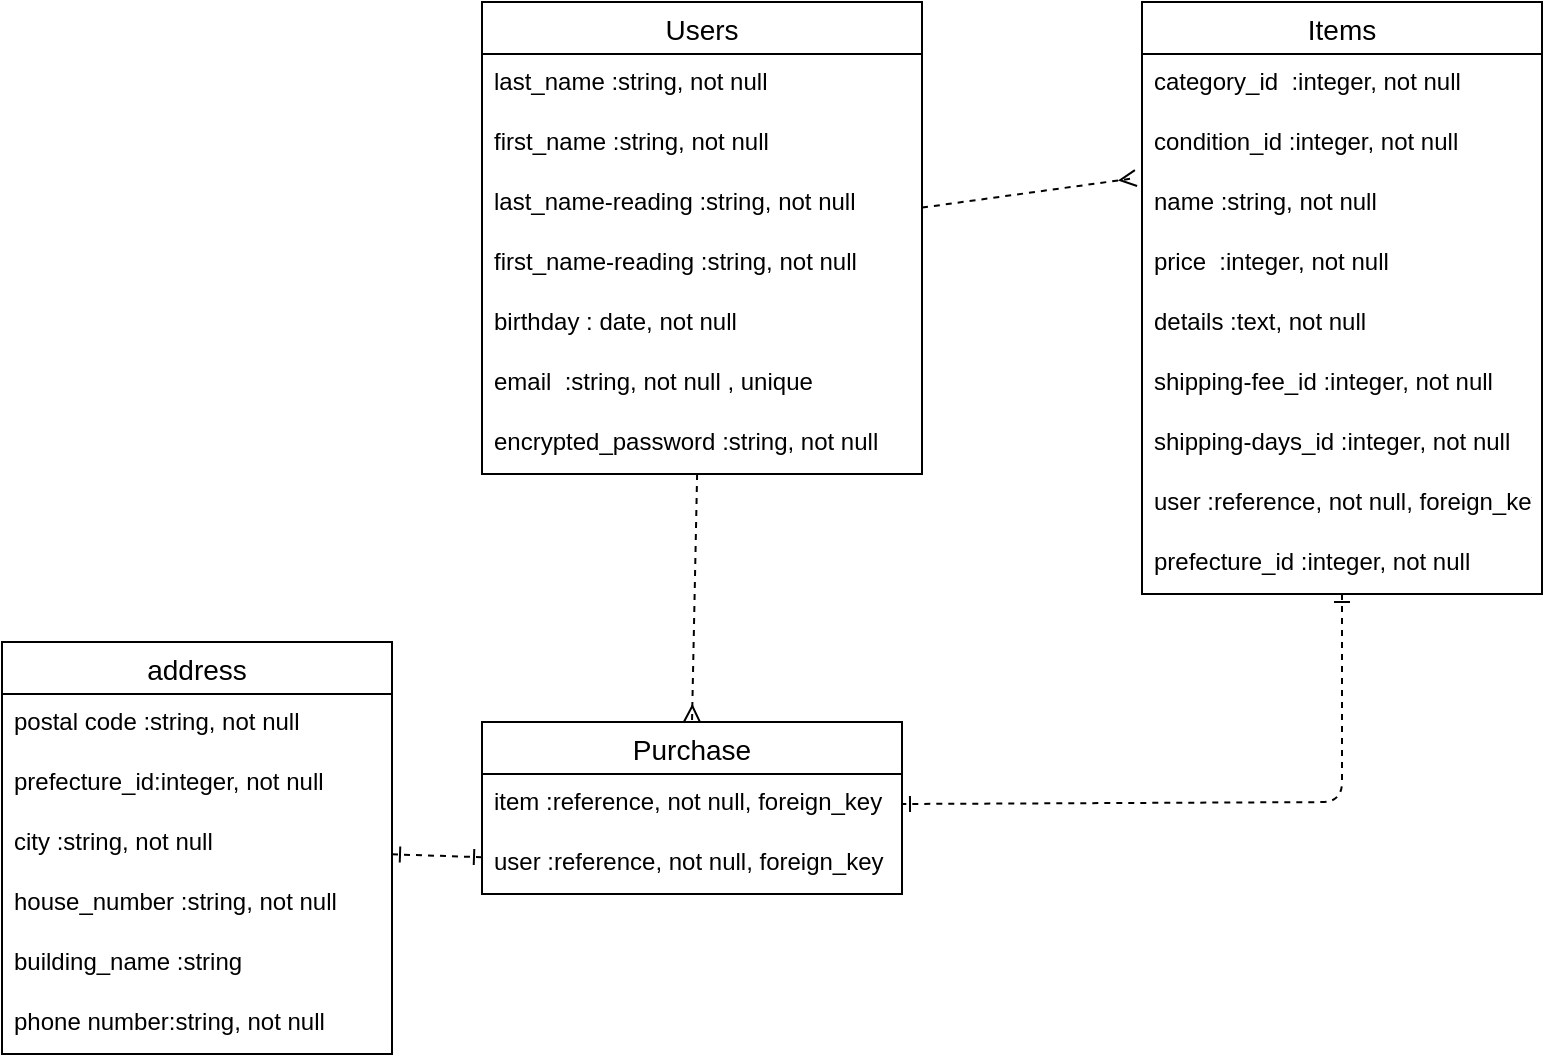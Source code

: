 <mxfile version="21.6.6" type="device">
  <diagram id="IDpbDaCqkyymNV5tcryb" name="ページ1">
    <mxGraphModel dx="1137" dy="607" grid="1" gridSize="10" guides="1" tooltips="1" connect="1" arrows="1" fold="1" page="1" pageScale="1" pageWidth="850" pageHeight="1100" math="0" shadow="0">
      <root>
        <mxCell id="0" />
        <mxCell id="1" parent="0" />
        <mxCell id="19" value="" style="edgeStyle=none;html=1;strokeColor=default;dashed=1;startArrow=none;startFill=0;endArrow=ERmany;endFill=0;entryX=-0.015;entryY=1.067;entryDx=0;entryDy=0;entryPerimeter=0;" parent="1" source="2" target="40" edge="1">
          <mxGeometry relative="1" as="geometry" />
        </mxCell>
        <mxCell id="35" style="edgeStyle=none;html=1;entryX=0.5;entryY=0;entryDx=0;entryDy=0;dashed=1;strokeColor=default;startArrow=none;startFill=0;endArrow=ERmany;endFill=0;" parent="1" source="2" target="25" edge="1">
          <mxGeometry relative="1" as="geometry" />
        </mxCell>
        <mxCell id="2" value="Users" style="swimlane;fontStyle=0;childLayout=stackLayout;horizontal=1;startSize=26;horizontalStack=0;resizeParent=1;resizeParentMax=0;resizeLast=0;collapsible=1;marginBottom=0;align=center;fontSize=14;" parent="1" vertex="1">
          <mxGeometry x="262" y="50" width="220" height="236" as="geometry" />
        </mxCell>
        <mxCell id="41" value="last_name :string, not null" style="text;strokeColor=none;fillColor=none;spacingLeft=4;spacingRight=4;overflow=hidden;rotatable=0;points=[[0,0.5],[1,0.5]];portConstraint=eastwest;fontSize=12;" parent="2" vertex="1">
          <mxGeometry y="26" width="220" height="30" as="geometry" />
        </mxCell>
        <mxCell id="_P9F2kpK8-aJmOSyoj6L-60" value="first_name :string, not null" style="text;strokeColor=none;fillColor=none;spacingLeft=4;spacingRight=4;overflow=hidden;rotatable=0;points=[[0,0.5],[1,0.5]];portConstraint=eastwest;fontSize=12;" vertex="1" parent="2">
          <mxGeometry y="56" width="220" height="30" as="geometry" />
        </mxCell>
        <mxCell id="3" value="last_name-reading :string, not null" style="text;strokeColor=none;fillColor=none;spacingLeft=4;spacingRight=4;overflow=hidden;rotatable=0;points=[[0,0.5],[1,0.5]];portConstraint=eastwest;fontSize=12;" parent="2" vertex="1">
          <mxGeometry y="86" width="220" height="30" as="geometry" />
        </mxCell>
        <mxCell id="_P9F2kpK8-aJmOSyoj6L-61" value="first_name-reading :string, not null" style="text;strokeColor=none;fillColor=none;spacingLeft=4;spacingRight=4;overflow=hidden;rotatable=0;points=[[0,0.5],[1,0.5]];portConstraint=eastwest;fontSize=12;" vertex="1" parent="2">
          <mxGeometry y="116" width="220" height="30" as="geometry" />
        </mxCell>
        <mxCell id="42" value="birthday : date, not null" style="text;strokeColor=none;fillColor=none;spacingLeft=4;spacingRight=4;overflow=hidden;rotatable=0;points=[[0,0.5],[1,0.5]];portConstraint=eastwest;fontSize=12;" parent="2" vertex="1">
          <mxGeometry y="146" width="220" height="30" as="geometry" />
        </mxCell>
        <mxCell id="4" value="email  :string, not null , unique" style="text;strokeColor=none;fillColor=none;spacingLeft=4;spacingRight=4;overflow=hidden;rotatable=0;points=[[0,0.5],[1,0.5]];portConstraint=eastwest;fontSize=12;" parent="2" vertex="1">
          <mxGeometry y="176" width="220" height="30" as="geometry" />
        </mxCell>
        <mxCell id="10" value="encrypted_password :string, not null" style="text;strokeColor=none;fillColor=none;spacingLeft=4;spacingRight=4;overflow=hidden;rotatable=0;points=[[0,0.5],[1,0.5]];portConstraint=eastwest;fontSize=12;" parent="2" vertex="1">
          <mxGeometry y="206" width="220" height="30" as="geometry" />
        </mxCell>
        <mxCell id="37" style="edgeStyle=none;html=1;entryX=1;entryY=0.5;entryDx=0;entryDy=0;dashed=1;strokeColor=default;startArrow=ERone;startFill=0;endArrow=ERone;endFill=0;" parent="1" source="13" target="26" edge="1">
          <mxGeometry relative="1" as="geometry">
            <Array as="points">
              <mxPoint x="692" y="450" />
            </Array>
          </mxGeometry>
        </mxCell>
        <mxCell id="13" value="Items" style="swimlane;fontStyle=0;childLayout=stackLayout;horizontal=1;startSize=26;horizontalStack=0;resizeParent=1;resizeParentMax=0;resizeLast=0;collapsible=1;marginBottom=0;align=center;fontSize=14;" parent="1" vertex="1">
          <mxGeometry x="592" y="50" width="200" height="296" as="geometry" />
        </mxCell>
        <mxCell id="39" value="category_id  :integer, not null" style="text;strokeColor=none;fillColor=none;spacingLeft=4;spacingRight=4;overflow=hidden;rotatable=0;points=[[0,0.5],[1,0.5]];portConstraint=eastwest;fontSize=12;" parent="13" vertex="1">
          <mxGeometry y="26" width="200" height="30" as="geometry" />
        </mxCell>
        <mxCell id="40" value="condition_id :integer, not null" style="text;strokeColor=none;fillColor=none;spacingLeft=4;spacingRight=4;overflow=hidden;rotatable=0;points=[[0,0.5],[1,0.5]];portConstraint=eastwest;fontSize=12;" parent="13" vertex="1">
          <mxGeometry y="56" width="200" height="30" as="geometry" />
        </mxCell>
        <mxCell id="14" value="name :string, not null" style="text;strokeColor=none;fillColor=none;spacingLeft=4;spacingRight=4;overflow=hidden;rotatable=0;points=[[0,0.5],[1,0.5]];portConstraint=eastwest;fontSize=12;" parent="13" vertex="1">
          <mxGeometry y="86" width="200" height="30" as="geometry" />
        </mxCell>
        <mxCell id="15" value="price  :integer, not null" style="text;strokeColor=none;fillColor=none;spacingLeft=4;spacingRight=4;overflow=hidden;rotatable=0;points=[[0,0.5],[1,0.5]];portConstraint=eastwest;fontSize=12;" parent="13" vertex="1">
          <mxGeometry y="116" width="200" height="30" as="geometry" />
        </mxCell>
        <mxCell id="16" value="details :text, not null" style="text;strokeColor=none;fillColor=none;spacingLeft=4;spacingRight=4;overflow=hidden;rotatable=0;points=[[0,0.5],[1,0.5]];portConstraint=eastwest;fontSize=12;" parent="13" vertex="1">
          <mxGeometry y="146" width="200" height="30" as="geometry" />
        </mxCell>
        <mxCell id="44" value="shipping-fee_id :integer, not null" style="text;strokeColor=none;fillColor=none;spacingLeft=4;spacingRight=4;overflow=hidden;rotatable=0;points=[[0,0.5],[1,0.5]];portConstraint=eastwest;fontSize=12;" parent="13" vertex="1">
          <mxGeometry y="176" width="200" height="30" as="geometry" />
        </mxCell>
        <mxCell id="55" value="shipping-days_id :integer, not null" style="text;strokeColor=none;fillColor=none;spacingLeft=4;spacingRight=4;overflow=hidden;rotatable=0;points=[[0,0.5],[1,0.5]];portConstraint=eastwest;fontSize=12;" parent="13" vertex="1">
          <mxGeometry y="206" width="200" height="30" as="geometry" />
        </mxCell>
        <mxCell id="18" value="user :reference, not null, foreign_key" style="text;strokeColor=none;fillColor=none;spacingLeft=4;spacingRight=4;overflow=hidden;rotatable=0;points=[[0,0.5],[1,0.5]];portConstraint=eastwest;fontSize=12;" parent="13" vertex="1">
          <mxGeometry y="236" width="200" height="30" as="geometry" />
        </mxCell>
        <mxCell id="_P9F2kpK8-aJmOSyoj6L-62" value="prefecture_id :integer, not null" style="text;strokeColor=none;fillColor=none;spacingLeft=4;spacingRight=4;overflow=hidden;rotatable=0;points=[[0,0.5],[1,0.5]];portConstraint=eastwest;fontSize=12;" vertex="1" parent="13">
          <mxGeometry y="266" width="200" height="30" as="geometry" />
        </mxCell>
        <mxCell id="25" value="Purchase" style="swimlane;fontStyle=0;childLayout=stackLayout;horizontal=1;startSize=26;horizontalStack=0;resizeParent=1;resizeParentMax=0;resizeLast=0;collapsible=1;marginBottom=0;align=center;fontSize=14;" parent="1" vertex="1">
          <mxGeometry x="262" y="410" width="210" height="86" as="geometry" />
        </mxCell>
        <mxCell id="26" value="item :reference, not null, foreign_key" style="text;strokeColor=none;fillColor=none;spacingLeft=4;spacingRight=4;overflow=hidden;rotatable=0;points=[[0,0.5],[1,0.5]];portConstraint=eastwest;fontSize=12;" parent="25" vertex="1">
          <mxGeometry y="26" width="210" height="30" as="geometry" />
        </mxCell>
        <mxCell id="30" value="user :reference, not null, foreign_key" style="text;strokeColor=none;fillColor=none;spacingLeft=4;spacingRight=4;overflow=hidden;rotatable=0;points=[[0,0.5],[1,0.5]];portConstraint=eastwest;fontSize=12;" parent="25" vertex="1">
          <mxGeometry y="56" width="210" height="30" as="geometry" />
        </mxCell>
        <mxCell id="43" value="" style="edgeStyle=none;html=1;dashed=1;strokeColor=default;startArrow=ERone;startFill=0;endArrow=ERone;endFill=0;" parent="1" source="31" target="30" edge="1">
          <mxGeometry relative="1" as="geometry" />
        </mxCell>
        <mxCell id="31" value="address" style="swimlane;fontStyle=0;childLayout=stackLayout;horizontal=1;startSize=26;horizontalStack=0;resizeParent=1;resizeParentMax=0;resizeLast=0;collapsible=1;marginBottom=0;align=center;fontSize=14;" parent="1" vertex="1">
          <mxGeometry x="22" y="370" width="195" height="206" as="geometry" />
        </mxCell>
        <mxCell id="33" value="postal code :string, not null" style="text;strokeColor=none;fillColor=none;spacingLeft=4;spacingRight=4;overflow=hidden;rotatable=0;points=[[0,0.5],[1,0.5]];portConstraint=eastwest;fontSize=12;" parent="31" vertex="1">
          <mxGeometry y="26" width="195" height="30" as="geometry" />
        </mxCell>
        <mxCell id="56" value="prefecture_id:integer, not null" style="text;strokeColor=none;fillColor=none;spacingLeft=4;spacingRight=4;overflow=hidden;rotatable=0;points=[[0,0.5],[1,0.5]];portConstraint=eastwest;fontSize=12;" parent="31" vertex="1">
          <mxGeometry y="56" width="195" height="30" as="geometry" />
        </mxCell>
        <mxCell id="57" value="city :string, not null" style="text;strokeColor=none;fillColor=none;spacingLeft=4;spacingRight=4;overflow=hidden;rotatable=0;points=[[0,0.5],[1,0.5]];portConstraint=eastwest;fontSize=12;" parent="31" vertex="1">
          <mxGeometry y="86" width="195" height="30" as="geometry" />
        </mxCell>
        <mxCell id="58" value="house_number :string, not null" style="text;strokeColor=none;fillColor=none;spacingLeft=4;spacingRight=4;overflow=hidden;rotatable=0;points=[[0,0.5],[1,0.5]];portConstraint=eastwest;fontSize=12;" parent="31" vertex="1">
          <mxGeometry y="116" width="195" height="30" as="geometry" />
        </mxCell>
        <mxCell id="59" value="building_name :string" style="text;strokeColor=none;fillColor=none;spacingLeft=4;spacingRight=4;overflow=hidden;rotatable=0;points=[[0,0.5],[1,0.5]];portConstraint=eastwest;fontSize=12;" parent="31" vertex="1">
          <mxGeometry y="146" width="195" height="30" as="geometry" />
        </mxCell>
        <mxCell id="60" value="phone number:string, not null" style="text;strokeColor=none;fillColor=none;spacingLeft=4;spacingRight=4;overflow=hidden;rotatable=0;points=[[0,0.5],[1,0.5]];portConstraint=eastwest;fontSize=12;" parent="31" vertex="1">
          <mxGeometry y="176" width="195" height="30" as="geometry" />
        </mxCell>
      </root>
    </mxGraphModel>
  </diagram>
</mxfile>
